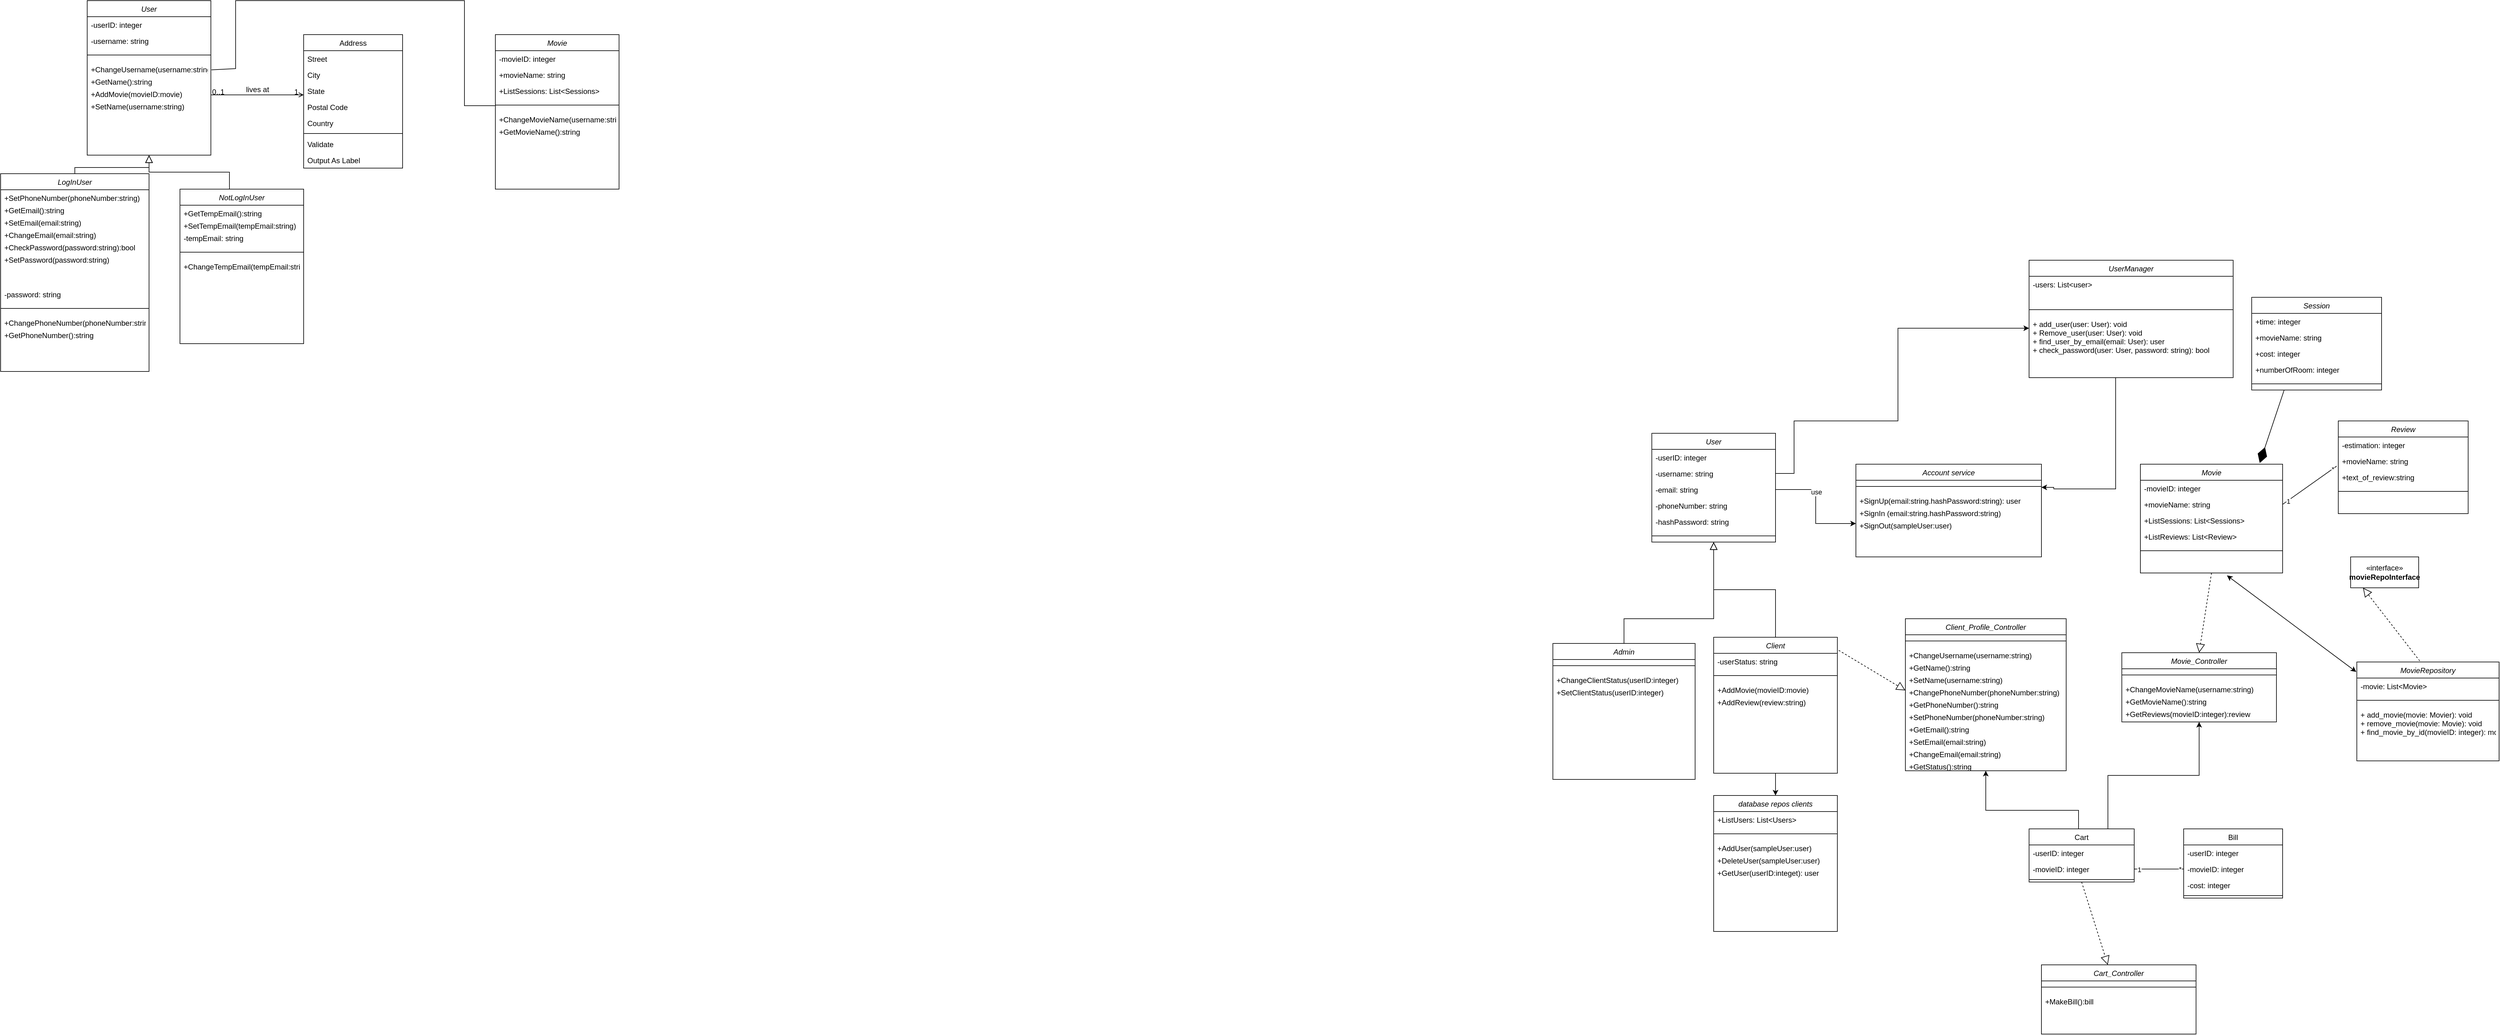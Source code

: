 <mxfile version="23.1.7" type="github" pages="2">
  <diagram id="C5RBs43oDa-KdzZeNtuy" name="Page-1">
    <mxGraphModel dx="4742" dy="722" grid="1" gridSize="10" guides="1" tooltips="1" connect="1" arrows="1" fold="1" page="1" pageScale="1" pageWidth="827" pageHeight="1169" math="0" shadow="0">
      <root>
        <mxCell id="WIyWlLk6GJQsqaUBKTNV-0" />
        <mxCell id="WIyWlLk6GJQsqaUBKTNV-1" parent="WIyWlLk6GJQsqaUBKTNV-0" />
        <mxCell id="zkfFHV4jXpPFQw0GAbJ--0" value="User" style="swimlane;fontStyle=2;align=center;verticalAlign=top;childLayout=stackLayout;horizontal=1;startSize=26;horizontalStack=0;resizeParent=1;resizeLast=0;collapsible=1;marginBottom=0;rounded=0;shadow=0;strokeWidth=1;" parent="WIyWlLk6GJQsqaUBKTNV-1" vertex="1">
          <mxGeometry x="-2410" y="30" width="200" height="250" as="geometry">
            <mxRectangle x="200" y="60" width="160" height="26" as="alternateBounds" />
          </mxGeometry>
        </mxCell>
        <mxCell id="Kl_dRkSv7i4Bv8vPfmTF-0" value="-userID: integer" style="text;align=left;verticalAlign=top;spacingLeft=4;spacingRight=4;overflow=hidden;rotatable=0;points=[[0,0.5],[1,0.5]];portConstraint=eastwest;rounded=0;shadow=0;html=0;" parent="zkfFHV4jXpPFQw0GAbJ--0" vertex="1">
          <mxGeometry y="26" width="200" height="26" as="geometry" />
        </mxCell>
        <mxCell id="zkfFHV4jXpPFQw0GAbJ--1" value="-username: string" style="text;align=left;verticalAlign=top;spacingLeft=4;spacingRight=4;overflow=hidden;rotatable=0;points=[[0,0.5],[1,0.5]];portConstraint=eastwest;" parent="zkfFHV4jXpPFQw0GAbJ--0" vertex="1">
          <mxGeometry y="52" width="200" height="26" as="geometry" />
        </mxCell>
        <mxCell id="zkfFHV4jXpPFQw0GAbJ--4" value="" style="line;html=1;strokeWidth=1;align=left;verticalAlign=middle;spacingTop=-1;spacingLeft=3;spacingRight=3;rotatable=0;labelPosition=right;points=[];portConstraint=eastwest;" parent="zkfFHV4jXpPFQw0GAbJ--0" vertex="1">
          <mxGeometry y="78" width="200" height="20" as="geometry" />
        </mxCell>
        <mxCell id="Kl_dRkSv7i4Bv8vPfmTF-1" value="+ChangeUsername(username:string)" style="text;align=left;verticalAlign=top;spacingLeft=4;spacingRight=4;overflow=hidden;rotatable=0;points=[[0,0.5],[1,0.5]];portConstraint=eastwest;" parent="zkfFHV4jXpPFQw0GAbJ--0" vertex="1">
          <mxGeometry y="98" width="200" height="20" as="geometry" />
        </mxCell>
        <mxCell id="Kl_dRkSv7i4Bv8vPfmTF-3" value="+GetName():string" style="text;align=left;verticalAlign=top;spacingLeft=4;spacingRight=4;overflow=hidden;rotatable=0;points=[[0,0.5],[1,0.5]];portConstraint=eastwest;" parent="zkfFHV4jXpPFQw0GAbJ--0" vertex="1">
          <mxGeometry y="118" width="200" height="20" as="geometry" />
        </mxCell>
        <mxCell id="Kl_dRkSv7i4Bv8vPfmTF-28" value="+AddMovie(movieID:movie)" style="text;align=left;verticalAlign=top;spacingLeft=4;spacingRight=4;overflow=hidden;rotatable=0;points=[[0,0.5],[1,0.5]];portConstraint=eastwest;" parent="zkfFHV4jXpPFQw0GAbJ--0" vertex="1">
          <mxGeometry y="138" width="200" height="20" as="geometry" />
        </mxCell>
        <mxCell id="Kl_dRkSv7i4Bv8vPfmTF-43" value="+SetName(username:string)" style="text;align=left;verticalAlign=top;spacingLeft=4;spacingRight=4;overflow=hidden;rotatable=0;points=[[0,0.5],[1,0.5]];portConstraint=eastwest;" parent="zkfFHV4jXpPFQw0GAbJ--0" vertex="1">
          <mxGeometry y="158" width="200" height="20" as="geometry" />
        </mxCell>
        <mxCell id="zkfFHV4jXpPFQw0GAbJ--12" value="" style="endArrow=block;endSize=10;endFill=0;shadow=0;strokeWidth=1;rounded=0;edgeStyle=elbowEdgeStyle;elbow=vertical;exitX=0.5;exitY=0;exitDx=0;exitDy=0;" parent="WIyWlLk6GJQsqaUBKTNV-1" target="zkfFHV4jXpPFQw0GAbJ--0" edge="1">
          <mxGeometry width="160" relative="1" as="geometry">
            <mxPoint x="-2430" y="320" as="sourcePoint" />
            <mxPoint x="-2410" y="173" as="targetPoint" />
          </mxGeometry>
        </mxCell>
        <mxCell id="zkfFHV4jXpPFQw0GAbJ--16" value="" style="endArrow=block;endSize=10;endFill=0;shadow=0;strokeWidth=1;rounded=0;edgeStyle=elbowEdgeStyle;elbow=vertical;exitX=0.5;exitY=0;exitDx=0;exitDy=0;" parent="WIyWlLk6GJQsqaUBKTNV-1" target="zkfFHV4jXpPFQw0GAbJ--0" edge="1">
          <mxGeometry width="160" relative="1" as="geometry">
            <mxPoint x="-2180" y="335" as="sourcePoint" />
            <mxPoint x="-2300" y="241" as="targetPoint" />
          </mxGeometry>
        </mxCell>
        <mxCell id="zkfFHV4jXpPFQw0GAbJ--17" value="Address" style="swimlane;fontStyle=0;align=center;verticalAlign=top;childLayout=stackLayout;horizontal=1;startSize=26;horizontalStack=0;resizeParent=1;resizeLast=0;collapsible=1;marginBottom=0;rounded=0;shadow=0;strokeWidth=1;" parent="WIyWlLk6GJQsqaUBKTNV-1" vertex="1">
          <mxGeometry x="-2060" y="85" width="160" height="216" as="geometry">
            <mxRectangle x="550" y="140" width="160" height="26" as="alternateBounds" />
          </mxGeometry>
        </mxCell>
        <mxCell id="zkfFHV4jXpPFQw0GAbJ--18" value="Street" style="text;align=left;verticalAlign=top;spacingLeft=4;spacingRight=4;overflow=hidden;rotatable=0;points=[[0,0.5],[1,0.5]];portConstraint=eastwest;" parent="zkfFHV4jXpPFQw0GAbJ--17" vertex="1">
          <mxGeometry y="26" width="160" height="26" as="geometry" />
        </mxCell>
        <mxCell id="zkfFHV4jXpPFQw0GAbJ--19" value="City" style="text;align=left;verticalAlign=top;spacingLeft=4;spacingRight=4;overflow=hidden;rotatable=0;points=[[0,0.5],[1,0.5]];portConstraint=eastwest;rounded=0;shadow=0;html=0;" parent="zkfFHV4jXpPFQw0GAbJ--17" vertex="1">
          <mxGeometry y="52" width="160" height="26" as="geometry" />
        </mxCell>
        <mxCell id="zkfFHV4jXpPFQw0GAbJ--20" value="State" style="text;align=left;verticalAlign=top;spacingLeft=4;spacingRight=4;overflow=hidden;rotatable=0;points=[[0,0.5],[1,0.5]];portConstraint=eastwest;rounded=0;shadow=0;html=0;" parent="zkfFHV4jXpPFQw0GAbJ--17" vertex="1">
          <mxGeometry y="78" width="160" height="26" as="geometry" />
        </mxCell>
        <mxCell id="zkfFHV4jXpPFQw0GAbJ--21" value="Postal Code" style="text;align=left;verticalAlign=top;spacingLeft=4;spacingRight=4;overflow=hidden;rotatable=0;points=[[0,0.5],[1,0.5]];portConstraint=eastwest;rounded=0;shadow=0;html=0;" parent="zkfFHV4jXpPFQw0GAbJ--17" vertex="1">
          <mxGeometry y="104" width="160" height="26" as="geometry" />
        </mxCell>
        <mxCell id="zkfFHV4jXpPFQw0GAbJ--22" value="Country" style="text;align=left;verticalAlign=top;spacingLeft=4;spacingRight=4;overflow=hidden;rotatable=0;points=[[0,0.5],[1,0.5]];portConstraint=eastwest;rounded=0;shadow=0;html=0;" parent="zkfFHV4jXpPFQw0GAbJ--17" vertex="1">
          <mxGeometry y="130" width="160" height="26" as="geometry" />
        </mxCell>
        <mxCell id="zkfFHV4jXpPFQw0GAbJ--23" value="" style="line;html=1;strokeWidth=1;align=left;verticalAlign=middle;spacingTop=-1;spacingLeft=3;spacingRight=3;rotatable=0;labelPosition=right;points=[];portConstraint=eastwest;" parent="zkfFHV4jXpPFQw0GAbJ--17" vertex="1">
          <mxGeometry y="156" width="160" height="8" as="geometry" />
        </mxCell>
        <mxCell id="zkfFHV4jXpPFQw0GAbJ--24" value="Validate" style="text;align=left;verticalAlign=top;spacingLeft=4;spacingRight=4;overflow=hidden;rotatable=0;points=[[0,0.5],[1,0.5]];portConstraint=eastwest;" parent="zkfFHV4jXpPFQw0GAbJ--17" vertex="1">
          <mxGeometry y="164" width="160" height="26" as="geometry" />
        </mxCell>
        <mxCell id="zkfFHV4jXpPFQw0GAbJ--25" value="Output As Label" style="text;align=left;verticalAlign=top;spacingLeft=4;spacingRight=4;overflow=hidden;rotatable=0;points=[[0,0.5],[1,0.5]];portConstraint=eastwest;" parent="zkfFHV4jXpPFQw0GAbJ--17" vertex="1">
          <mxGeometry y="190" width="160" height="26" as="geometry" />
        </mxCell>
        <mxCell id="zkfFHV4jXpPFQw0GAbJ--26" value="" style="endArrow=open;shadow=0;strokeWidth=1;rounded=0;endFill=1;edgeStyle=elbowEdgeStyle;elbow=vertical;" parent="WIyWlLk6GJQsqaUBKTNV-1" source="zkfFHV4jXpPFQw0GAbJ--0" target="zkfFHV4jXpPFQw0GAbJ--17" edge="1">
          <mxGeometry x="0.5" y="41" relative="1" as="geometry">
            <mxPoint x="-2230" y="162" as="sourcePoint" />
            <mxPoint x="-2070" y="162" as="targetPoint" />
            <mxPoint x="-40" y="32" as="offset" />
          </mxGeometry>
        </mxCell>
        <mxCell id="zkfFHV4jXpPFQw0GAbJ--27" value="0..1" style="resizable=0;align=left;verticalAlign=bottom;labelBackgroundColor=none;fontSize=12;" parent="zkfFHV4jXpPFQw0GAbJ--26" connectable="0" vertex="1">
          <mxGeometry x="-1" relative="1" as="geometry">
            <mxPoint y="4" as="offset" />
          </mxGeometry>
        </mxCell>
        <mxCell id="zkfFHV4jXpPFQw0GAbJ--28" value="1" style="resizable=0;align=right;verticalAlign=bottom;labelBackgroundColor=none;fontSize=12;" parent="zkfFHV4jXpPFQw0GAbJ--26" connectable="0" vertex="1">
          <mxGeometry x="1" relative="1" as="geometry">
            <mxPoint x="-7" y="4" as="offset" />
          </mxGeometry>
        </mxCell>
        <mxCell id="zkfFHV4jXpPFQw0GAbJ--29" value="lives at" style="text;html=1;resizable=0;points=[];;align=center;verticalAlign=middle;labelBackgroundColor=none;rounded=0;shadow=0;strokeWidth=1;fontSize=12;" parent="zkfFHV4jXpPFQw0GAbJ--26" vertex="1" connectable="0">
          <mxGeometry x="0.5" y="49" relative="1" as="geometry">
            <mxPoint x="-38" y="40" as="offset" />
          </mxGeometry>
        </mxCell>
        <mxCell id="Kl_dRkSv7i4Bv8vPfmTF-5" value="LogInUser" style="swimlane;fontStyle=2;align=center;verticalAlign=top;childLayout=stackLayout;horizontal=1;startSize=26;horizontalStack=0;resizeParent=1;resizeLast=0;collapsible=1;marginBottom=0;rounded=0;shadow=0;strokeWidth=1;" parent="WIyWlLk6GJQsqaUBKTNV-1" vertex="1">
          <mxGeometry x="-2550" y="310" width="240" height="320" as="geometry">
            <mxRectangle x="200" y="60" width="160" height="26" as="alternateBounds" />
          </mxGeometry>
        </mxCell>
        <mxCell id="Kl_dRkSv7i4Bv8vPfmTF-13" value="+SetPhoneNumber(phoneNumber:string)" style="text;align=left;verticalAlign=top;spacingLeft=4;spacingRight=4;overflow=hidden;rotatable=0;points=[[0,0.5],[1,0.5]];portConstraint=eastwest;" parent="Kl_dRkSv7i4Bv8vPfmTF-5" vertex="1">
          <mxGeometry y="26" width="240" height="20" as="geometry" />
        </mxCell>
        <mxCell id="Kl_dRkSv7i4Bv8vPfmTF-41" value="+GetEmail():string" style="text;align=left;verticalAlign=top;spacingLeft=4;spacingRight=4;overflow=hidden;rotatable=0;points=[[0,0.5],[1,0.5]];portConstraint=eastwest;" parent="Kl_dRkSv7i4Bv8vPfmTF-5" vertex="1">
          <mxGeometry y="46" width="240" height="20" as="geometry" />
        </mxCell>
        <mxCell id="Kl_dRkSv7i4Bv8vPfmTF-40" value="+SetEmail(email:string)" style="text;align=left;verticalAlign=top;spacingLeft=4;spacingRight=4;overflow=hidden;rotatable=0;points=[[0,0.5],[1,0.5]];portConstraint=eastwest;" parent="Kl_dRkSv7i4Bv8vPfmTF-5" vertex="1">
          <mxGeometry y="66" width="240" height="20" as="geometry" />
        </mxCell>
        <mxCell id="Kl_dRkSv7i4Bv8vPfmTF-11" value="+ChangeEmail(email:string)" style="text;align=left;verticalAlign=top;spacingLeft=4;spacingRight=4;overflow=hidden;rotatable=0;points=[[0,0.5],[1,0.5]];portConstraint=eastwest;" parent="Kl_dRkSv7i4Bv8vPfmTF-5" vertex="1">
          <mxGeometry y="86" width="240" height="20" as="geometry" />
        </mxCell>
        <mxCell id="Kl_dRkSv7i4Bv8vPfmTF-27" value="+CheckPassword(password:string):bool" style="text;align=left;verticalAlign=top;spacingLeft=4;spacingRight=4;overflow=hidden;rotatable=0;points=[[0,0.5],[1,0.5]];portConstraint=eastwest;" parent="Kl_dRkSv7i4Bv8vPfmTF-5" vertex="1">
          <mxGeometry y="106" width="240" height="20" as="geometry" />
        </mxCell>
        <mxCell id="Kl_dRkSv7i4Bv8vPfmTF-42" value="+SetPassword(password:string)" style="text;align=left;verticalAlign=top;spacingLeft=4;spacingRight=4;overflow=hidden;rotatable=0;points=[[0,0.5],[1,0.5]];portConstraint=eastwest;" parent="Kl_dRkSv7i4Bv8vPfmTF-5" vertex="1">
          <mxGeometry y="126" width="240" height="56" as="geometry" />
        </mxCell>
        <mxCell id="Kl_dRkSv7i4Bv8vPfmTF-26" value="-password: string" style="text;align=left;verticalAlign=top;spacingLeft=4;spacingRight=4;overflow=hidden;rotatable=0;points=[[0,0.5],[1,0.5]];portConstraint=eastwest;rounded=0;shadow=0;html=0;" parent="Kl_dRkSv7i4Bv8vPfmTF-5" vertex="1">
          <mxGeometry y="182" width="240" height="26" as="geometry" />
        </mxCell>
        <mxCell id="Kl_dRkSv7i4Bv8vPfmTF-10" value="" style="line;html=1;strokeWidth=1;align=left;verticalAlign=middle;spacingTop=-1;spacingLeft=3;spacingRight=3;rotatable=0;labelPosition=right;points=[];portConstraint=eastwest;" parent="Kl_dRkSv7i4Bv8vPfmTF-5" vertex="1">
          <mxGeometry y="208" width="240" height="20" as="geometry" />
        </mxCell>
        <mxCell id="Kl_dRkSv7i4Bv8vPfmTF-25" value="+ChangePhoneNumber(phoneNumber:string)" style="text;align=left;verticalAlign=top;spacingLeft=4;spacingRight=4;overflow=hidden;rotatable=0;points=[[0,0.5],[1,0.5]];portConstraint=eastwest;" parent="Kl_dRkSv7i4Bv8vPfmTF-5" vertex="1">
          <mxGeometry y="228" width="240" height="20" as="geometry" />
        </mxCell>
        <mxCell id="Kl_dRkSv7i4Bv8vPfmTF-12" value="+GetPhoneNumber():string" style="text;align=left;verticalAlign=top;spacingLeft=4;spacingRight=4;overflow=hidden;rotatable=0;points=[[0,0.5],[1,0.5]];portConstraint=eastwest;" parent="Kl_dRkSv7i4Bv8vPfmTF-5" vertex="1">
          <mxGeometry y="248" width="240" height="20" as="geometry" />
        </mxCell>
        <mxCell id="Kl_dRkSv7i4Bv8vPfmTF-14" value="NotLogInUser" style="swimlane;fontStyle=2;align=center;verticalAlign=top;childLayout=stackLayout;horizontal=1;startSize=26;horizontalStack=0;resizeParent=1;resizeLast=0;collapsible=1;marginBottom=0;rounded=0;shadow=0;strokeWidth=1;" parent="WIyWlLk6GJQsqaUBKTNV-1" vertex="1">
          <mxGeometry x="-2260" y="335" width="200" height="250" as="geometry">
            <mxRectangle x="200" y="60" width="160" height="26" as="alternateBounds" />
          </mxGeometry>
        </mxCell>
        <mxCell id="Kl_dRkSv7i4Bv8vPfmTF-21" value="+GetTempEmail():string" style="text;align=left;verticalAlign=top;spacingLeft=4;spacingRight=4;overflow=hidden;rotatable=0;points=[[0,0.5],[1,0.5]];portConstraint=eastwest;" parent="Kl_dRkSv7i4Bv8vPfmTF-14" vertex="1">
          <mxGeometry y="26" width="200" height="20" as="geometry" />
        </mxCell>
        <mxCell id="Kl_dRkSv7i4Bv8vPfmTF-37" value="+SetTempEmail(tempEmail:string)" style="text;align=left;verticalAlign=top;spacingLeft=4;spacingRight=4;overflow=hidden;rotatable=0;points=[[0,0.5],[1,0.5]];portConstraint=eastwest;" parent="Kl_dRkSv7i4Bv8vPfmTF-14" vertex="1">
          <mxGeometry y="46" width="200" height="20" as="geometry" />
        </mxCell>
        <mxCell id="Kl_dRkSv7i4Bv8vPfmTF-17" value="-tempEmail: string" style="text;align=left;verticalAlign=top;spacingLeft=4;spacingRight=4;overflow=hidden;rotatable=0;points=[[0,0.5],[1,0.5]];portConstraint=eastwest;rounded=0;shadow=0;html=0;" parent="Kl_dRkSv7i4Bv8vPfmTF-14" vertex="1">
          <mxGeometry y="66" width="200" height="26" as="geometry" />
        </mxCell>
        <mxCell id="Kl_dRkSv7i4Bv8vPfmTF-19" value="" style="line;html=1;strokeWidth=1;align=left;verticalAlign=middle;spacingTop=-1;spacingLeft=3;spacingRight=3;rotatable=0;labelPosition=right;points=[];portConstraint=eastwest;" parent="Kl_dRkSv7i4Bv8vPfmTF-14" vertex="1">
          <mxGeometry y="92" width="200" height="20" as="geometry" />
        </mxCell>
        <mxCell id="Kl_dRkSv7i4Bv8vPfmTF-20" value="+ChangeTempEmail(tempEmail:string)" style="text;align=left;verticalAlign=top;spacingLeft=4;spacingRight=4;overflow=hidden;rotatable=0;points=[[0,0.5],[1,0.5]];portConstraint=eastwest;" parent="Kl_dRkSv7i4Bv8vPfmTF-14" vertex="1">
          <mxGeometry y="112" width="200" height="20" as="geometry" />
        </mxCell>
        <mxCell id="Kl_dRkSv7i4Bv8vPfmTF-29" value="Movie" style="swimlane;fontStyle=2;align=center;verticalAlign=top;childLayout=stackLayout;horizontal=1;startSize=26;horizontalStack=0;resizeParent=1;resizeLast=0;collapsible=1;marginBottom=0;rounded=0;shadow=0;strokeWidth=1;" parent="WIyWlLk6GJQsqaUBKTNV-1" vertex="1">
          <mxGeometry x="-1750" y="85" width="200" height="250" as="geometry">
            <mxRectangle x="200" y="60" width="160" height="26" as="alternateBounds" />
          </mxGeometry>
        </mxCell>
        <mxCell id="Kl_dRkSv7i4Bv8vPfmTF-30" value="-movieID: integer" style="text;align=left;verticalAlign=top;spacingLeft=4;spacingRight=4;overflow=hidden;rotatable=0;points=[[0,0.5],[1,0.5]];portConstraint=eastwest;rounded=0;shadow=0;html=0;" parent="Kl_dRkSv7i4Bv8vPfmTF-29" vertex="1">
          <mxGeometry y="26" width="200" height="26" as="geometry" />
        </mxCell>
        <mxCell id="Kl_dRkSv7i4Bv8vPfmTF-31" value="+movieName: string" style="text;align=left;verticalAlign=top;spacingLeft=4;spacingRight=4;overflow=hidden;rotatable=0;points=[[0,0.5],[1,0.5]];portConstraint=eastwest;" parent="Kl_dRkSv7i4Bv8vPfmTF-29" vertex="1">
          <mxGeometry y="52" width="200" height="26" as="geometry" />
        </mxCell>
        <mxCell id="Kl_dRkSv7i4Bv8vPfmTF-44" value="+ListSessions: List&lt;Sessions&gt;" style="text;align=left;verticalAlign=top;spacingLeft=4;spacingRight=4;overflow=hidden;rotatable=0;points=[[0,0.5],[1,0.5]];portConstraint=eastwest;" parent="Kl_dRkSv7i4Bv8vPfmTF-29" vertex="1">
          <mxGeometry y="78" width="200" height="26" as="geometry" />
        </mxCell>
        <mxCell id="Kl_dRkSv7i4Bv8vPfmTF-32" value="" style="line;html=1;strokeWidth=1;align=left;verticalAlign=middle;spacingTop=-1;spacingLeft=3;spacingRight=3;rotatable=0;labelPosition=right;points=[];portConstraint=eastwest;" parent="Kl_dRkSv7i4Bv8vPfmTF-29" vertex="1">
          <mxGeometry y="104" width="200" height="20" as="geometry" />
        </mxCell>
        <mxCell id="Kl_dRkSv7i4Bv8vPfmTF-33" value="+ChangeMovieName(username:string)" style="text;align=left;verticalAlign=top;spacingLeft=4;spacingRight=4;overflow=hidden;rotatable=0;points=[[0,0.5],[1,0.5]];portConstraint=eastwest;" parent="Kl_dRkSv7i4Bv8vPfmTF-29" vertex="1">
          <mxGeometry y="124" width="200" height="20" as="geometry" />
        </mxCell>
        <mxCell id="Kl_dRkSv7i4Bv8vPfmTF-34" value="+GetMovieName():string" style="text;align=left;verticalAlign=top;spacingLeft=4;spacingRight=4;overflow=hidden;rotatable=0;points=[[0,0.5],[1,0.5]];portConstraint=eastwest;" parent="Kl_dRkSv7i4Bv8vPfmTF-29" vertex="1">
          <mxGeometry y="144" width="200" height="20" as="geometry" />
        </mxCell>
        <mxCell id="Kl_dRkSv7i4Bv8vPfmTF-48" value="" style="endArrow=none;html=1;rounded=0;exitX=1.005;exitY=-0.3;exitDx=0;exitDy=0;exitPerimeter=0;" parent="WIyWlLk6GJQsqaUBKTNV-1" source="Kl_dRkSv7i4Bv8vPfmTF-3" edge="1">
          <mxGeometry width="50" height="50" relative="1" as="geometry">
            <mxPoint x="-1980" y="370" as="sourcePoint" />
            <mxPoint x="-1750" y="200" as="targetPoint" />
            <Array as="points">
              <mxPoint x="-2170" y="140" />
              <mxPoint x="-2170" y="30" />
              <mxPoint x="-1960" y="30" />
              <mxPoint x="-1800" y="30" />
              <mxPoint x="-1800" y="200" />
            </Array>
          </mxGeometry>
        </mxCell>
        <mxCell id="soWW_ZqdvupLJVpwj8kI-0" value="User" style="swimlane;fontStyle=2;align=center;verticalAlign=top;childLayout=stackLayout;horizontal=1;startSize=26;horizontalStack=0;resizeParent=1;resizeLast=0;collapsible=1;marginBottom=0;rounded=0;shadow=0;strokeWidth=1;" parent="WIyWlLk6GJQsqaUBKTNV-1" vertex="1">
          <mxGeometry x="120" y="730" width="200" height="176" as="geometry">
            <mxRectangle x="200" y="60" width="160" height="26" as="alternateBounds" />
          </mxGeometry>
        </mxCell>
        <mxCell id="soWW_ZqdvupLJVpwj8kI-93" value="-userID: integer" style="text;align=left;verticalAlign=top;spacingLeft=4;spacingRight=4;overflow=hidden;rotatable=0;points=[[0,0.5],[1,0.5]];portConstraint=eastwest;rounded=0;shadow=0;html=0;" parent="soWW_ZqdvupLJVpwj8kI-0" vertex="1">
          <mxGeometry y="26" width="200" height="26" as="geometry" />
        </mxCell>
        <mxCell id="soWW_ZqdvupLJVpwj8kI-2" value="-username: string" style="text;align=left;verticalAlign=top;spacingLeft=4;spacingRight=4;overflow=hidden;rotatable=0;points=[[0,0.5],[1,0.5]];portConstraint=eastwest;" parent="soWW_ZqdvupLJVpwj8kI-0" vertex="1">
          <mxGeometry y="52" width="200" height="26" as="geometry" />
        </mxCell>
        <mxCell id="Kl_dRkSv7i4Bv8vPfmTF-9" value="-email: string" style="text;align=left;verticalAlign=top;spacingLeft=4;spacingRight=4;overflow=hidden;rotatable=0;points=[[0,0.5],[1,0.5]];portConstraint=eastwest;rounded=0;shadow=0;html=0;" parent="soWW_ZqdvupLJVpwj8kI-0" vertex="1">
          <mxGeometry y="78" width="200" height="26" as="geometry" />
        </mxCell>
        <mxCell id="Kl_dRkSv7i4Bv8vPfmTF-8" value="-phoneNumber: string" style="text;align=left;verticalAlign=top;spacingLeft=4;spacingRight=4;overflow=hidden;rotatable=0;points=[[0,0.5],[1,0.5]];portConstraint=eastwest;rounded=0;shadow=0;html=0;" parent="soWW_ZqdvupLJVpwj8kI-0" vertex="1">
          <mxGeometry y="104" width="200" height="26" as="geometry" />
        </mxCell>
        <mxCell id="soWW_ZqdvupLJVpwj8kI-47" value="-hashPassword: string" style="text;align=left;verticalAlign=top;spacingLeft=4;spacingRight=4;overflow=hidden;rotatable=0;points=[[0,0.5],[1,0.5]];portConstraint=eastwest;rounded=0;shadow=0;html=0;" parent="soWW_ZqdvupLJVpwj8kI-0" vertex="1">
          <mxGeometry y="130" width="200" height="26" as="geometry" />
        </mxCell>
        <mxCell id="soWW_ZqdvupLJVpwj8kI-3" value="" style="line;html=1;strokeWidth=1;align=left;verticalAlign=middle;spacingTop=-1;spacingLeft=3;spacingRight=3;rotatable=0;labelPosition=right;points=[];portConstraint=eastwest;" parent="soWW_ZqdvupLJVpwj8kI-0" vertex="1">
          <mxGeometry y="156" width="200" height="20" as="geometry" />
        </mxCell>
        <mxCell id="soWW_ZqdvupLJVpwj8kI-9" value="" style="endArrow=block;endSize=10;endFill=0;shadow=0;strokeWidth=1;rounded=0;edgeStyle=elbowEdgeStyle;elbow=vertical;exitX=0.5;exitY=0;exitDx=0;exitDy=0;entryX=0.5;entryY=1;entryDx=0;entryDy=0;" parent="WIyWlLk6GJQsqaUBKTNV-1" source="soWW_ZqdvupLJVpwj8kI-10" target="soWW_ZqdvupLJVpwj8kI-0" edge="1">
          <mxGeometry width="160" relative="1" as="geometry">
            <mxPoint x="80" y="1020" as="sourcePoint" />
            <mxPoint x="200" y="1020" as="targetPoint" />
            <Array as="points">
              <mxPoint x="160" y="1030" />
            </Array>
          </mxGeometry>
        </mxCell>
        <mxCell id="soWW_ZqdvupLJVpwj8kI-10" value="Admin" style="swimlane;fontStyle=2;align=center;verticalAlign=top;childLayout=stackLayout;horizontal=1;startSize=26;horizontalStack=0;resizeParent=1;resizeLast=0;collapsible=1;marginBottom=0;rounded=0;shadow=0;strokeWidth=1;" parent="WIyWlLk6GJQsqaUBKTNV-1" vertex="1">
          <mxGeometry x="-40" y="1070" width="230" height="220" as="geometry">
            <mxRectangle x="200" y="60" width="160" height="26" as="alternateBounds" />
          </mxGeometry>
        </mxCell>
        <mxCell id="soWW_ZqdvupLJVpwj8kI-13" value="" style="line;html=1;strokeWidth=1;align=left;verticalAlign=middle;spacingTop=-1;spacingLeft=3;spacingRight=3;rotatable=0;labelPosition=right;points=[];portConstraint=eastwest;" parent="soWW_ZqdvupLJVpwj8kI-10" vertex="1">
          <mxGeometry y="26" width="230" height="20" as="geometry" />
        </mxCell>
        <mxCell id="soWW_ZqdvupLJVpwj8kI-92" value="+ChangeClientStatus(userID:integer)" style="text;align=left;verticalAlign=top;spacingLeft=4;spacingRight=4;overflow=hidden;rotatable=0;points=[[0,0.5],[1,0.5]];portConstraint=eastwest;" parent="soWW_ZqdvupLJVpwj8kI-10" vertex="1">
          <mxGeometry y="46" width="230" height="20" as="geometry" />
        </mxCell>
        <mxCell id="soWW_ZqdvupLJVpwj8kI-95" value="+SetClientStatus(userID:integer)" style="text;align=left;verticalAlign=top;spacingLeft=4;spacingRight=4;overflow=hidden;rotatable=0;points=[[0,0.5],[1,0.5]];portConstraint=eastwest;" parent="soWW_ZqdvupLJVpwj8kI-10" vertex="1">
          <mxGeometry y="66" width="230" height="20" as="geometry" />
        </mxCell>
        <mxCell id="soWW_ZqdvupLJVpwj8kI-132" style="edgeStyle=orthogonalEdgeStyle;rounded=0;orthogonalLoop=1;jettySize=auto;html=1;exitX=0.5;exitY=1;exitDx=0;exitDy=0;entryX=0.5;entryY=0;entryDx=0;entryDy=0;" parent="WIyWlLk6GJQsqaUBKTNV-1" source="soWW_ZqdvupLJVpwj8kI-19" target="soWW_ZqdvupLJVpwj8kI-125" edge="1">
          <mxGeometry relative="1" as="geometry" />
        </mxCell>
        <mxCell id="soWW_ZqdvupLJVpwj8kI-19" value="Client" style="swimlane;fontStyle=2;align=center;verticalAlign=top;childLayout=stackLayout;horizontal=1;startSize=26;horizontalStack=0;resizeParent=1;resizeLast=0;collapsible=1;marginBottom=0;rounded=0;shadow=0;strokeWidth=1;" parent="WIyWlLk6GJQsqaUBKTNV-1" vertex="1">
          <mxGeometry x="220" y="1060" width="200" height="220" as="geometry">
            <mxRectangle x="200" y="60" width="160" height="26" as="alternateBounds" />
          </mxGeometry>
        </mxCell>
        <mxCell id="soWW_ZqdvupLJVpwj8kI-96" value="-userStatus: string" style="text;align=left;verticalAlign=top;spacingLeft=4;spacingRight=4;overflow=hidden;rotatable=0;points=[[0,0.5],[1,0.5]];portConstraint=eastwest;rounded=0;shadow=0;html=0;" parent="soWW_ZqdvupLJVpwj8kI-19" vertex="1">
          <mxGeometry y="26" width="200" height="26" as="geometry" />
        </mxCell>
        <mxCell id="soWW_ZqdvupLJVpwj8kI-22" value="" style="line;html=1;strokeWidth=1;align=left;verticalAlign=middle;spacingTop=-1;spacingLeft=3;spacingRight=3;rotatable=0;labelPosition=right;points=[];portConstraint=eastwest;" parent="soWW_ZqdvupLJVpwj8kI-19" vertex="1">
          <mxGeometry y="52" width="200" height="20" as="geometry" />
        </mxCell>
        <mxCell id="soWW_ZqdvupLJVpwj8kI-25" value="+AddMovie(movieID:movie)" style="text;align=left;verticalAlign=top;spacingLeft=4;spacingRight=4;overflow=hidden;rotatable=0;points=[[0,0.5],[1,0.5]];portConstraint=eastwest;" parent="soWW_ZqdvupLJVpwj8kI-19" vertex="1">
          <mxGeometry y="72" width="200" height="20" as="geometry" />
        </mxCell>
        <mxCell id="soWW_ZqdvupLJVpwj8kI-97" value="+AddReview(review:string)" style="text;align=left;verticalAlign=top;spacingLeft=4;spacingRight=4;overflow=hidden;rotatable=0;points=[[0,0.5],[1,0.5]];portConstraint=eastwest;" parent="soWW_ZqdvupLJVpwj8kI-19" vertex="1">
          <mxGeometry y="92" width="200" height="20" as="geometry" />
        </mxCell>
        <mxCell id="soWW_ZqdvupLJVpwj8kI-28" value="Client_Profile_Controller" style="swimlane;fontStyle=2;align=center;verticalAlign=top;childLayout=stackLayout;horizontal=1;startSize=26;horizontalStack=0;resizeParent=1;resizeLast=0;collapsible=1;marginBottom=0;rounded=0;shadow=0;strokeWidth=1;" parent="WIyWlLk6GJQsqaUBKTNV-1" vertex="1">
          <mxGeometry x="530" y="1030" width="260" height="246" as="geometry">
            <mxRectangle x="200" y="60" width="160" height="26" as="alternateBounds" />
          </mxGeometry>
        </mxCell>
        <mxCell id="soWW_ZqdvupLJVpwj8kI-33" value="" style="line;html=1;strokeWidth=1;align=left;verticalAlign=middle;spacingTop=-1;spacingLeft=3;spacingRight=3;rotatable=0;labelPosition=right;points=[];portConstraint=eastwest;" parent="soWW_ZqdvupLJVpwj8kI-28" vertex="1">
          <mxGeometry y="26" width="260" height="20" as="geometry" />
        </mxCell>
        <mxCell id="soWW_ZqdvupLJVpwj8kI-34" value="+ChangeUsername(username:string)" style="text;align=left;verticalAlign=top;spacingLeft=4;spacingRight=4;overflow=hidden;rotatable=0;points=[[0,0.5],[1,0.5]];portConstraint=eastwest;" parent="soWW_ZqdvupLJVpwj8kI-28" vertex="1">
          <mxGeometry y="46" width="260" height="20" as="geometry" />
        </mxCell>
        <mxCell id="soWW_ZqdvupLJVpwj8kI-35" value="+GetName():string" style="text;align=left;verticalAlign=top;spacingLeft=4;spacingRight=4;overflow=hidden;rotatable=0;points=[[0,0.5],[1,0.5]];portConstraint=eastwest;" parent="soWW_ZqdvupLJVpwj8kI-28" vertex="1">
          <mxGeometry y="66" width="260" height="20" as="geometry" />
        </mxCell>
        <mxCell id="soWW_ZqdvupLJVpwj8kI-37" value="+SetName(username:string)" style="text;align=left;verticalAlign=top;spacingLeft=4;spacingRight=4;overflow=hidden;rotatable=0;points=[[0,0.5],[1,0.5]];portConstraint=eastwest;" parent="soWW_ZqdvupLJVpwj8kI-28" vertex="1">
          <mxGeometry y="86" width="260" height="20" as="geometry" />
        </mxCell>
        <mxCell id="soWW_ZqdvupLJVpwj8kI-39" value="+ChangePhoneNumber(phoneNumber:string)" style="text;align=left;verticalAlign=top;spacingLeft=4;spacingRight=4;overflow=hidden;rotatable=0;points=[[0,0.5],[1,0.5]];portConstraint=eastwest;" parent="soWW_ZqdvupLJVpwj8kI-28" vertex="1">
          <mxGeometry y="106" width="260" height="20" as="geometry" />
        </mxCell>
        <mxCell id="soWW_ZqdvupLJVpwj8kI-40" value="+GetPhoneNumber():string" style="text;align=left;verticalAlign=top;spacingLeft=4;spacingRight=4;overflow=hidden;rotatable=0;points=[[0,0.5],[1,0.5]];portConstraint=eastwest;" parent="soWW_ZqdvupLJVpwj8kI-28" vertex="1">
          <mxGeometry y="126" width="260" height="20" as="geometry" />
        </mxCell>
        <mxCell id="soWW_ZqdvupLJVpwj8kI-41" value="+SetPhoneNumber(phoneNumber:string)" style="text;align=left;verticalAlign=top;spacingLeft=4;spacingRight=4;overflow=hidden;rotatable=0;points=[[0,0.5],[1,0.5]];portConstraint=eastwest;" parent="soWW_ZqdvupLJVpwj8kI-28" vertex="1">
          <mxGeometry y="146" width="260" height="20" as="geometry" />
        </mxCell>
        <mxCell id="soWW_ZqdvupLJVpwj8kI-42" value="+GetEmail():string" style="text;align=left;verticalAlign=top;spacingLeft=4;spacingRight=4;overflow=hidden;rotatable=0;points=[[0,0.5],[1,0.5]];portConstraint=eastwest;" parent="soWW_ZqdvupLJVpwj8kI-28" vertex="1">
          <mxGeometry y="166" width="260" height="20" as="geometry" />
        </mxCell>
        <mxCell id="soWW_ZqdvupLJVpwj8kI-43" value="+SetEmail(email:string)" style="text;align=left;verticalAlign=top;spacingLeft=4;spacingRight=4;overflow=hidden;rotatable=0;points=[[0,0.5],[1,0.5]];portConstraint=eastwest;" parent="soWW_ZqdvupLJVpwj8kI-28" vertex="1">
          <mxGeometry y="186" width="260" height="20" as="geometry" />
        </mxCell>
        <mxCell id="soWW_ZqdvupLJVpwj8kI-44" value="+ChangeEmail(email:string)" style="text;align=left;verticalAlign=top;spacingLeft=4;spacingRight=4;overflow=hidden;rotatable=0;points=[[0,0.5],[1,0.5]];portConstraint=eastwest;" parent="soWW_ZqdvupLJVpwj8kI-28" vertex="1">
          <mxGeometry y="206" width="260" height="20" as="geometry" />
        </mxCell>
        <mxCell id="soWW_ZqdvupLJVpwj8kI-94" value="+GetStatus():string" style="text;align=left;verticalAlign=top;spacingLeft=4;spacingRight=4;overflow=hidden;rotatable=0;points=[[0,0.5],[1,0.5]];portConstraint=eastwest;" parent="soWW_ZqdvupLJVpwj8kI-28" vertex="1">
          <mxGeometry y="226" width="260" height="20" as="geometry" />
        </mxCell>
        <mxCell id="soWW_ZqdvupLJVpwj8kI-8" value="" style="endArrow=block;endSize=10;endFill=0;shadow=0;strokeWidth=1;rounded=0;edgeStyle=elbowEdgeStyle;elbow=vertical;exitX=0.5;exitY=0;exitDx=0;exitDy=0;entryX=0.5;entryY=1;entryDx=0;entryDy=0;" parent="WIyWlLk6GJQsqaUBKTNV-1" source="soWW_ZqdvupLJVpwj8kI-19" target="soWW_ZqdvupLJVpwj8kI-0" edge="1">
          <mxGeometry width="160" relative="1" as="geometry">
            <mxPoint x="340" y="1036.0" as="sourcePoint" />
            <mxPoint x="240" y="936" as="targetPoint" />
            <Array as="points" />
          </mxGeometry>
        </mxCell>
        <mxCell id="soWW_ZqdvupLJVpwj8kI-51" value="" style="endArrow=block;dashed=1;endFill=0;endSize=12;html=1;rounded=0;entryX=0;entryY=0.5;entryDx=0;entryDy=0;exitX=1.011;exitY=0.096;exitDx=0;exitDy=0;exitPerimeter=0;" parent="WIyWlLk6GJQsqaUBKTNV-1" source="soWW_ZqdvupLJVpwj8kI-19" target="soWW_ZqdvupLJVpwj8kI-39" edge="1">
          <mxGeometry width="160" relative="1" as="geometry">
            <mxPoint x="440" y="1140" as="sourcePoint" />
            <mxPoint x="530" y="1140" as="targetPoint" />
          </mxGeometry>
        </mxCell>
        <mxCell id="soWW_ZqdvupLJVpwj8kI-81" style="edgeStyle=orthogonalEdgeStyle;rounded=0;orthogonalLoop=1;jettySize=auto;html=1;exitX=0.75;exitY=0;exitDx=0;exitDy=0;entryX=0.5;entryY=1;entryDx=0;entryDy=0;" parent="WIyWlLk6GJQsqaUBKTNV-1" source="soWW_ZqdvupLJVpwj8kI-52" target="soWW_ZqdvupLJVpwj8kI-70" edge="1">
          <mxGeometry relative="1" as="geometry" />
        </mxCell>
        <mxCell id="soWW_ZqdvupLJVpwj8kI-52" value="Cart" style="swimlane;fontStyle=0;align=center;verticalAlign=top;childLayout=stackLayout;horizontal=1;startSize=26;horizontalStack=0;resizeParent=1;resizeLast=0;collapsible=1;marginBottom=0;rounded=0;shadow=0;strokeWidth=1;" parent="WIyWlLk6GJQsqaUBKTNV-1" vertex="1">
          <mxGeometry x="730" y="1370" width="170" height="86" as="geometry">
            <mxRectangle x="550" y="140" width="160" height="26" as="alternateBounds" />
          </mxGeometry>
        </mxCell>
        <mxCell id="soWW_ZqdvupLJVpwj8kI-1" value="-userID: integer" style="text;align=left;verticalAlign=top;spacingLeft=4;spacingRight=4;overflow=hidden;rotatable=0;points=[[0,0.5],[1,0.5]];portConstraint=eastwest;rounded=0;shadow=0;html=0;" parent="soWW_ZqdvupLJVpwj8kI-52" vertex="1">
          <mxGeometry y="26" width="170" height="26" as="geometry" />
        </mxCell>
        <mxCell id="soWW_ZqdvupLJVpwj8kI-61" value="-movieID: integer" style="text;align=left;verticalAlign=top;spacingLeft=4;spacingRight=4;overflow=hidden;rotatable=0;points=[[0,0.5],[1,0.5]];portConstraint=eastwest;rounded=0;shadow=0;html=0;" parent="soWW_ZqdvupLJVpwj8kI-52" vertex="1">
          <mxGeometry y="52" width="170" height="26" as="geometry" />
        </mxCell>
        <mxCell id="soWW_ZqdvupLJVpwj8kI-58" value="" style="line;html=1;strokeWidth=1;align=left;verticalAlign=middle;spacingTop=-1;spacingLeft=3;spacingRight=3;rotatable=0;labelPosition=right;points=[];portConstraint=eastwest;" parent="soWW_ZqdvupLJVpwj8kI-52" vertex="1">
          <mxGeometry y="78" width="170" height="8" as="geometry" />
        </mxCell>
        <mxCell id="soWW_ZqdvupLJVpwj8kI-62" value="Movie" style="swimlane;fontStyle=2;align=center;verticalAlign=top;childLayout=stackLayout;horizontal=1;startSize=26;horizontalStack=0;resizeParent=1;resizeLast=0;collapsible=1;marginBottom=0;rounded=0;shadow=0;strokeWidth=1;" parent="WIyWlLk6GJQsqaUBKTNV-1" vertex="1">
          <mxGeometry x="910" y="780" width="230" height="176" as="geometry">
            <mxRectangle x="200" y="60" width="160" height="26" as="alternateBounds" />
          </mxGeometry>
        </mxCell>
        <mxCell id="soWW_ZqdvupLJVpwj8kI-63" value="-movieID: integer" style="text;align=left;verticalAlign=top;spacingLeft=4;spacingRight=4;overflow=hidden;rotatable=0;points=[[0,0.5],[1,0.5]];portConstraint=eastwest;rounded=0;shadow=0;html=0;" parent="soWW_ZqdvupLJVpwj8kI-62" vertex="1">
          <mxGeometry y="26" width="230" height="26" as="geometry" />
        </mxCell>
        <mxCell id="soWW_ZqdvupLJVpwj8kI-64" value="+movieName: string" style="text;align=left;verticalAlign=top;spacingLeft=4;spacingRight=4;overflow=hidden;rotatable=0;points=[[0,0.5],[1,0.5]];portConstraint=eastwest;" parent="soWW_ZqdvupLJVpwj8kI-62" vertex="1">
          <mxGeometry y="52" width="230" height="26" as="geometry" />
        </mxCell>
        <mxCell id="soWW_ZqdvupLJVpwj8kI-65" value="+ListSessions: List&lt;Sessions&gt;" style="text;align=left;verticalAlign=top;spacingLeft=4;spacingRight=4;overflow=hidden;rotatable=0;points=[[0,0.5],[1,0.5]];portConstraint=eastwest;" parent="soWW_ZqdvupLJVpwj8kI-62" vertex="1">
          <mxGeometry y="78" width="230" height="26" as="geometry" />
        </mxCell>
        <mxCell id="soWW_ZqdvupLJVpwj8kI-98" value="+ListReviews: List&lt;Review&gt;" style="text;align=left;verticalAlign=top;spacingLeft=4;spacingRight=4;overflow=hidden;rotatable=0;points=[[0,0.5],[1,0.5]];portConstraint=eastwest;" parent="soWW_ZqdvupLJVpwj8kI-62" vertex="1">
          <mxGeometry y="104" width="230" height="26" as="geometry" />
        </mxCell>
        <mxCell id="soWW_ZqdvupLJVpwj8kI-66" value="" style="line;html=1;strokeWidth=1;align=left;verticalAlign=middle;spacingTop=-1;spacingLeft=3;spacingRight=3;rotatable=0;labelPosition=right;points=[];portConstraint=eastwest;" parent="soWW_ZqdvupLJVpwj8kI-62" vertex="1">
          <mxGeometry y="130" width="230" height="20" as="geometry" />
        </mxCell>
        <mxCell id="soWW_ZqdvupLJVpwj8kI-70" value="Movie_Controller" style="swimlane;fontStyle=2;align=center;verticalAlign=top;childLayout=stackLayout;horizontal=1;startSize=26;horizontalStack=0;resizeParent=1;resizeLast=0;collapsible=1;marginBottom=0;rounded=0;shadow=0;strokeWidth=1;" parent="WIyWlLk6GJQsqaUBKTNV-1" vertex="1">
          <mxGeometry x="880" y="1085" width="250" height="112" as="geometry">
            <mxRectangle x="200" y="60" width="160" height="26" as="alternateBounds" />
          </mxGeometry>
        </mxCell>
        <mxCell id="soWW_ZqdvupLJVpwj8kI-74" value="" style="line;html=1;strokeWidth=1;align=left;verticalAlign=middle;spacingTop=-1;spacingLeft=3;spacingRight=3;rotatable=0;labelPosition=right;points=[];portConstraint=eastwest;" parent="soWW_ZqdvupLJVpwj8kI-70" vertex="1">
          <mxGeometry y="26" width="250" height="20" as="geometry" />
        </mxCell>
        <mxCell id="soWW_ZqdvupLJVpwj8kI-75" value="+ChangeMovieName(username:string)" style="text;align=left;verticalAlign=top;spacingLeft=4;spacingRight=4;overflow=hidden;rotatable=0;points=[[0,0.5],[1,0.5]];portConstraint=eastwest;" parent="soWW_ZqdvupLJVpwj8kI-70" vertex="1">
          <mxGeometry y="46" width="250" height="20" as="geometry" />
        </mxCell>
        <mxCell id="soWW_ZqdvupLJVpwj8kI-76" value="+GetMovieName():string" style="text;align=left;verticalAlign=top;spacingLeft=4;spacingRight=4;overflow=hidden;rotatable=0;points=[[0,0.5],[1,0.5]];portConstraint=eastwest;" parent="soWW_ZqdvupLJVpwj8kI-70" vertex="1">
          <mxGeometry y="66" width="250" height="20" as="geometry" />
        </mxCell>
        <mxCell id="GcpcCNUzEOuJ6NHcSgfP-0" value="+GetReviews(movieID:integer):review" style="text;align=left;verticalAlign=top;spacingLeft=4;spacingRight=4;overflow=hidden;rotatable=0;points=[[0,0.5],[1,0.5]];portConstraint=eastwest;" parent="soWW_ZqdvupLJVpwj8kI-70" vertex="1">
          <mxGeometry y="86" width="250" height="26" as="geometry" />
        </mxCell>
        <mxCell id="soWW_ZqdvupLJVpwj8kI-80" style="edgeStyle=orthogonalEdgeStyle;rounded=0;orthogonalLoop=1;jettySize=auto;html=1;exitX=0.5;exitY=0;exitDx=0;exitDy=0;entryX=0.5;entryY=1;entryDx=0;entryDy=0;" parent="WIyWlLk6GJQsqaUBKTNV-1" source="soWW_ZqdvupLJVpwj8kI-52" target="soWW_ZqdvupLJVpwj8kI-28" edge="1">
          <mxGeometry relative="1" as="geometry">
            <mxPoint x="810" y="1380" as="sourcePoint" />
            <mxPoint x="660" y="1290" as="targetPoint" />
            <Array as="points">
              <mxPoint x="810" y="1370" />
              <mxPoint x="810" y="1340" />
              <mxPoint x="660" y="1340" />
            </Array>
          </mxGeometry>
        </mxCell>
        <mxCell id="soWW_ZqdvupLJVpwj8kI-82" value="Account service" style="swimlane;fontStyle=2;align=center;verticalAlign=top;childLayout=stackLayout;horizontal=1;startSize=26;horizontalStack=0;resizeParent=1;resizeLast=0;collapsible=1;marginBottom=0;rounded=0;shadow=0;strokeWidth=1;" parent="WIyWlLk6GJQsqaUBKTNV-1" vertex="1">
          <mxGeometry x="450" y="780" width="300" height="150" as="geometry">
            <mxRectangle x="200" y="60" width="160" height="26" as="alternateBounds" />
          </mxGeometry>
        </mxCell>
        <mxCell id="soWW_ZqdvupLJVpwj8kI-87" value="" style="line;html=1;strokeWidth=1;align=left;verticalAlign=middle;spacingTop=-1;spacingLeft=3;spacingRight=3;rotatable=0;labelPosition=right;points=[];portConstraint=eastwest;" parent="soWW_ZqdvupLJVpwj8kI-82" vertex="1">
          <mxGeometry y="26" width="300" height="20" as="geometry" />
        </mxCell>
        <mxCell id="soWW_ZqdvupLJVpwj8kI-88" value="+SignUp(email:string.hashPassword:string): user" style="text;align=left;verticalAlign=top;spacingLeft=4;spacingRight=4;overflow=hidden;rotatable=0;points=[[0,0.5],[1,0.5]];portConstraint=eastwest;" parent="soWW_ZqdvupLJVpwj8kI-82" vertex="1">
          <mxGeometry y="46" width="300" height="20" as="geometry" />
        </mxCell>
        <mxCell id="soWW_ZqdvupLJVpwj8kI-103" value="+SignIn (email:string.hashPassword:string)&#xa;" style="text;align=left;verticalAlign=top;spacingLeft=4;spacingRight=4;overflow=hidden;rotatable=0;points=[[0,0.5],[1,0.5]];portConstraint=eastwest;" parent="soWW_ZqdvupLJVpwj8kI-82" vertex="1">
          <mxGeometry y="66" width="300" height="20" as="geometry" />
        </mxCell>
        <mxCell id="soWW_ZqdvupLJVpwj8kI-104" value="+SignOut(sampleUser:user)" style="text;align=left;verticalAlign=top;spacingLeft=4;spacingRight=4;overflow=hidden;rotatable=0;points=[[0,0.5],[1,0.5]];portConstraint=eastwest;" parent="soWW_ZqdvupLJVpwj8kI-82" vertex="1">
          <mxGeometry y="86" width="300" height="20" as="geometry" />
        </mxCell>
        <mxCell id="soWW_ZqdvupLJVpwj8kI-101" value="" style="endArrow=block;dashed=1;endFill=0;endSize=12;html=1;rounded=0;entryX=0.5;entryY=0;entryDx=0;entryDy=0;exitX=0.5;exitY=1;exitDx=0;exitDy=0;" parent="WIyWlLk6GJQsqaUBKTNV-1" source="soWW_ZqdvupLJVpwj8kI-62" target="soWW_ZqdvupLJVpwj8kI-70" edge="1">
          <mxGeometry width="160" relative="1" as="geometry">
            <mxPoint x="952" y="970" as="sourcePoint" />
            <mxPoint x="1060" y="1035" as="targetPoint" />
          </mxGeometry>
        </mxCell>
        <mxCell id="soWW_ZqdvupLJVpwj8kI-106" style="edgeStyle=orthogonalEdgeStyle;rounded=0;orthogonalLoop=1;jettySize=auto;html=1;exitX=1;exitY=0.5;exitDx=0;exitDy=0;entryX=0;entryY=0.5;entryDx=0;entryDy=0;" parent="WIyWlLk6GJQsqaUBKTNV-1" source="Kl_dRkSv7i4Bv8vPfmTF-9" target="soWW_ZqdvupLJVpwj8kI-104" edge="1">
          <mxGeometry relative="1" as="geometry" />
        </mxCell>
        <mxCell id="soWW_ZqdvupLJVpwj8kI-107" value="use" style="edgeLabel;html=1;align=center;verticalAlign=middle;resizable=0;points=[];" parent="soWW_ZqdvupLJVpwj8kI-106" vertex="1" connectable="0">
          <mxGeometry x="-0.262" y="1" relative="1" as="geometry">
            <mxPoint as="offset" />
          </mxGeometry>
        </mxCell>
        <mxCell id="soWW_ZqdvupLJVpwj8kI-108" value="Bill" style="swimlane;fontStyle=0;align=center;verticalAlign=top;childLayout=stackLayout;horizontal=1;startSize=26;horizontalStack=0;resizeParent=1;resizeLast=0;collapsible=1;marginBottom=0;rounded=0;shadow=0;strokeWidth=1;" parent="WIyWlLk6GJQsqaUBKTNV-1" vertex="1">
          <mxGeometry x="980" y="1370" width="160" height="112" as="geometry">
            <mxRectangle x="550" y="140" width="160" height="26" as="alternateBounds" />
          </mxGeometry>
        </mxCell>
        <mxCell id="soWW_ZqdvupLJVpwj8kI-109" value="-userID: integer" style="text;align=left;verticalAlign=top;spacingLeft=4;spacingRight=4;overflow=hidden;rotatable=0;points=[[0,0.5],[1,0.5]];portConstraint=eastwest;rounded=0;shadow=0;html=0;" parent="soWW_ZqdvupLJVpwj8kI-108" vertex="1">
          <mxGeometry y="26" width="160" height="26" as="geometry" />
        </mxCell>
        <mxCell id="soWW_ZqdvupLJVpwj8kI-113" value="-movieID: integer" style="text;align=left;verticalAlign=top;spacingLeft=4;spacingRight=4;overflow=hidden;rotatable=0;points=[[0,0.5],[1,0.5]];portConstraint=eastwest;rounded=0;shadow=0;html=0;" parent="soWW_ZqdvupLJVpwj8kI-108" vertex="1">
          <mxGeometry y="52" width="160" height="26" as="geometry" />
        </mxCell>
        <mxCell id="soWW_ZqdvupLJVpwj8kI-110" value="-cost: integer" style="text;align=left;verticalAlign=top;spacingLeft=4;spacingRight=4;overflow=hidden;rotatable=0;points=[[0,0.5],[1,0.5]];portConstraint=eastwest;rounded=0;shadow=0;html=0;" parent="soWW_ZqdvupLJVpwj8kI-108" vertex="1">
          <mxGeometry y="78" width="160" height="26" as="geometry" />
        </mxCell>
        <mxCell id="soWW_ZqdvupLJVpwj8kI-111" value="" style="line;html=1;strokeWidth=1;align=left;verticalAlign=middle;spacingTop=-1;spacingLeft=3;spacingRight=3;rotatable=0;labelPosition=right;points=[];portConstraint=eastwest;" parent="soWW_ZqdvupLJVpwj8kI-108" vertex="1">
          <mxGeometry y="104" width="160" height="8" as="geometry" />
        </mxCell>
        <mxCell id="soWW_ZqdvupLJVpwj8kI-115" value="" style="endArrow=none;html=1;rounded=0;entryX=0;entryY=0.5;entryDx=0;entryDy=0;exitX=1;exitY=0.5;exitDx=0;exitDy=0;" parent="WIyWlLk6GJQsqaUBKTNV-1" source="soWW_ZqdvupLJVpwj8kI-61" target="soWW_ZqdvupLJVpwj8kI-113" edge="1">
          <mxGeometry width="50" height="50" relative="1" as="geometry">
            <mxPoint x="930" y="1482" as="sourcePoint" />
            <mxPoint x="980" y="1432" as="targetPoint" />
          </mxGeometry>
        </mxCell>
        <mxCell id="soWW_ZqdvupLJVpwj8kI-116" value="1" style="edgeLabel;html=1;align=center;verticalAlign=middle;resizable=0;points=[];" parent="soWW_ZqdvupLJVpwj8kI-115" vertex="1" connectable="0">
          <mxGeometry x="-0.807" y="-1" relative="1" as="geometry">
            <mxPoint as="offset" />
          </mxGeometry>
        </mxCell>
        <mxCell id="soWW_ZqdvupLJVpwj8kI-117" value="*" style="edgeLabel;html=1;align=center;verticalAlign=middle;resizable=0;points=[];" parent="soWW_ZqdvupLJVpwj8kI-115" vertex="1" connectable="0">
          <mxGeometry x="0.839" relative="1" as="geometry">
            <mxPoint as="offset" />
          </mxGeometry>
        </mxCell>
        <mxCell id="soWW_ZqdvupLJVpwj8kI-134" style="edgeStyle=orthogonalEdgeStyle;rounded=0;orthogonalLoop=1;jettySize=auto;html=1;exitX=0.5;exitY=1;exitDx=0;exitDy=0;entryX=1;entryY=0.25;entryDx=0;entryDy=0;" parent="WIyWlLk6GJQsqaUBKTNV-1" source="soWW_ZqdvupLJVpwj8kI-118" target="soWW_ZqdvupLJVpwj8kI-82" edge="1">
          <mxGeometry relative="1" as="geometry">
            <Array as="points">
              <mxPoint x="870" y="640" />
              <mxPoint x="870" y="820" />
              <mxPoint x="770" y="820" />
              <mxPoint x="770" y="818" />
            </Array>
          </mxGeometry>
        </mxCell>
        <mxCell id="soWW_ZqdvupLJVpwj8kI-118" value="UserManager" style="swimlane;fontStyle=2;align=center;verticalAlign=top;childLayout=stackLayout;horizontal=1;startSize=26;horizontalStack=0;resizeParent=1;resizeLast=0;collapsible=1;marginBottom=0;rounded=0;shadow=0;strokeWidth=1;" parent="WIyWlLk6GJQsqaUBKTNV-1" vertex="1">
          <mxGeometry x="730" y="450" width="330" height="190" as="geometry">
            <mxRectangle x="200" y="60" width="160" height="26" as="alternateBounds" />
          </mxGeometry>
        </mxCell>
        <mxCell id="Q65ItB4DhM4sFBB4FkkV-2" value="-users: List&lt;user&gt;" style="text;align=left;verticalAlign=top;spacingLeft=4;spacingRight=4;overflow=hidden;rotatable=0;points=[[0,0.5],[1,0.5]];portConstraint=eastwest;" parent="soWW_ZqdvupLJVpwj8kI-118" vertex="1">
          <mxGeometry y="26" width="330" height="44" as="geometry" />
        </mxCell>
        <mxCell id="soWW_ZqdvupLJVpwj8kI-124" value="" style="line;html=1;strokeWidth=1;align=left;verticalAlign=middle;spacingTop=-1;spacingLeft=3;spacingRight=3;rotatable=0;labelPosition=right;points=[];portConstraint=eastwest;" parent="soWW_ZqdvupLJVpwj8kI-118" vertex="1">
          <mxGeometry y="70" width="330" height="20" as="geometry" />
        </mxCell>
        <mxCell id="OQkfyNVYAQuDEGS6hGE0-0" value="+ add_user(user: User): void &#xa;+ Remove_user(user: User): void &#xa;+ find_user_by_email(email: User): user&#xa;+ check_password(user: User, password: string): bool" style="text;align=left;verticalAlign=top;spacingLeft=4;spacingRight=4;overflow=hidden;rotatable=0;points=[[0,0.5],[1,0.5]];portConstraint=eastwest;" parent="soWW_ZqdvupLJVpwj8kI-118" vertex="1">
          <mxGeometry y="90" width="330" height="86" as="geometry" />
        </mxCell>
        <mxCell id="soWW_ZqdvupLJVpwj8kI-125" value="database repos clients" style="swimlane;fontStyle=2;align=center;verticalAlign=top;childLayout=stackLayout;horizontal=1;startSize=26;horizontalStack=0;resizeParent=1;resizeLast=0;collapsible=1;marginBottom=0;rounded=0;shadow=0;strokeWidth=1;" parent="WIyWlLk6GJQsqaUBKTNV-1" vertex="1">
          <mxGeometry x="220" y="1316" width="200" height="220" as="geometry">
            <mxRectangle x="200" y="60" width="160" height="26" as="alternateBounds" />
          </mxGeometry>
        </mxCell>
        <mxCell id="soWW_ZqdvupLJVpwj8kI-130" value="+ListUsers: List&lt;Users&gt;" style="text;align=left;verticalAlign=top;spacingLeft=4;spacingRight=4;overflow=hidden;rotatable=0;points=[[0,0.5],[1,0.5]];portConstraint=eastwest;" parent="soWW_ZqdvupLJVpwj8kI-125" vertex="1">
          <mxGeometry y="26" width="200" height="26" as="geometry" />
        </mxCell>
        <mxCell id="soWW_ZqdvupLJVpwj8kI-127" value="" style="line;html=1;strokeWidth=1;align=left;verticalAlign=middle;spacingTop=-1;spacingLeft=3;spacingRight=3;rotatable=0;labelPosition=right;points=[];portConstraint=eastwest;" parent="soWW_ZqdvupLJVpwj8kI-125" vertex="1">
          <mxGeometry y="52" width="200" height="20" as="geometry" />
        </mxCell>
        <mxCell id="soWW_ZqdvupLJVpwj8kI-128" value="+AddUser(sampleUser:user)" style="text;align=left;verticalAlign=top;spacingLeft=4;spacingRight=4;overflow=hidden;rotatable=0;points=[[0,0.5],[1,0.5]];portConstraint=eastwest;" parent="soWW_ZqdvupLJVpwj8kI-125" vertex="1">
          <mxGeometry y="72" width="200" height="20" as="geometry" />
        </mxCell>
        <mxCell id="soWW_ZqdvupLJVpwj8kI-129" value="+DeleteUser(sampleUser:user)" style="text;align=left;verticalAlign=top;spacingLeft=4;spacingRight=4;overflow=hidden;rotatable=0;points=[[0,0.5],[1,0.5]];portConstraint=eastwest;" parent="soWW_ZqdvupLJVpwj8kI-125" vertex="1">
          <mxGeometry y="92" width="200" height="20" as="geometry" />
        </mxCell>
        <mxCell id="soWW_ZqdvupLJVpwj8kI-131" value="+GetUser(userID:integet): user" style="text;align=left;verticalAlign=top;spacingLeft=4;spacingRight=4;overflow=hidden;rotatable=0;points=[[0,0.5],[1,0.5]];portConstraint=eastwest;" parent="soWW_ZqdvupLJVpwj8kI-125" vertex="1">
          <mxGeometry y="112" width="200" height="20" as="geometry" />
        </mxCell>
        <mxCell id="soWW_ZqdvupLJVpwj8kI-133" style="edgeStyle=orthogonalEdgeStyle;rounded=0;orthogonalLoop=1;jettySize=auto;html=1;exitX=1;exitY=0.5;exitDx=0;exitDy=0;" parent="WIyWlLk6GJQsqaUBKTNV-1" source="soWW_ZqdvupLJVpwj8kI-2" target="OQkfyNVYAQuDEGS6hGE0-0" edge="1">
          <mxGeometry relative="1" as="geometry">
            <Array as="points">
              <mxPoint x="350" y="795" />
              <mxPoint x="350" y="710" />
              <mxPoint x="518" y="710" />
              <mxPoint x="518" y="560" />
            </Array>
          </mxGeometry>
        </mxCell>
        <mxCell id="FJHWvXAE9Rc0Vym_E8ke-0" value="Review" style="swimlane;fontStyle=2;align=center;verticalAlign=top;childLayout=stackLayout;horizontal=1;startSize=26;horizontalStack=0;resizeParent=1;resizeLast=0;collapsible=1;marginBottom=0;rounded=0;shadow=0;strokeWidth=1;" parent="WIyWlLk6GJQsqaUBKTNV-1" vertex="1">
          <mxGeometry x="1230" y="710" width="210" height="150" as="geometry">
            <mxRectangle x="200" y="60" width="160" height="26" as="alternateBounds" />
          </mxGeometry>
        </mxCell>
        <mxCell id="FJHWvXAE9Rc0Vym_E8ke-1" value="-estimation: integer" style="text;align=left;verticalAlign=top;spacingLeft=4;spacingRight=4;overflow=hidden;rotatable=0;points=[[0,0.5],[1,0.5]];portConstraint=eastwest;rounded=0;shadow=0;html=0;" parent="FJHWvXAE9Rc0Vym_E8ke-0" vertex="1">
          <mxGeometry y="26" width="210" height="26" as="geometry" />
        </mxCell>
        <mxCell id="FJHWvXAE9Rc0Vym_E8ke-2" value="+movieName: string" style="text;align=left;verticalAlign=top;spacingLeft=4;spacingRight=4;overflow=hidden;rotatable=0;points=[[0,0.5],[1,0.5]];portConstraint=eastwest;" parent="FJHWvXAE9Rc0Vym_E8ke-0" vertex="1">
          <mxGeometry y="52" width="210" height="26" as="geometry" />
        </mxCell>
        <mxCell id="FJHWvXAE9Rc0Vym_E8ke-4" value="+text_of_review:string" style="text;align=left;verticalAlign=top;spacingLeft=4;spacingRight=4;overflow=hidden;rotatable=0;points=[[0,0.5],[1,0.5]];portConstraint=eastwest;" parent="FJHWvXAE9Rc0Vym_E8ke-0" vertex="1">
          <mxGeometry y="78" width="210" height="26" as="geometry" />
        </mxCell>
        <mxCell id="FJHWvXAE9Rc0Vym_E8ke-5" value="" style="line;html=1;strokeWidth=1;align=left;verticalAlign=middle;spacingTop=-1;spacingLeft=3;spacingRight=3;rotatable=0;labelPosition=right;points=[];portConstraint=eastwest;" parent="FJHWvXAE9Rc0Vym_E8ke-0" vertex="1">
          <mxGeometry y="104" width="210" height="20" as="geometry" />
        </mxCell>
        <mxCell id="FJHWvXAE9Rc0Vym_E8ke-6" value="" style="endArrow=none;html=1;rounded=0;entryX=-0.013;entryY=-0.185;entryDx=0;entryDy=0;exitX=1;exitY=0.5;exitDx=0;exitDy=0;entryPerimeter=0;" parent="WIyWlLk6GJQsqaUBKTNV-1" source="soWW_ZqdvupLJVpwj8kI-64" target="FJHWvXAE9Rc0Vym_E8ke-4" edge="1">
          <mxGeometry width="50" height="50" relative="1" as="geometry">
            <mxPoint x="1130" y="840" as="sourcePoint" />
            <mxPoint x="1210" y="840" as="targetPoint" />
            <Array as="points" />
          </mxGeometry>
        </mxCell>
        <mxCell id="FJHWvXAE9Rc0Vym_E8ke-7" value="1" style="edgeLabel;html=1;align=center;verticalAlign=middle;resizable=0;points=[];" parent="FJHWvXAE9Rc0Vym_E8ke-6" vertex="1" connectable="0">
          <mxGeometry x="-0.807" y="-1" relative="1" as="geometry">
            <mxPoint as="offset" />
          </mxGeometry>
        </mxCell>
        <mxCell id="FJHWvXAE9Rc0Vym_E8ke-8" value="*" style="edgeLabel;html=1;align=center;verticalAlign=middle;resizable=0;points=[];" parent="FJHWvXAE9Rc0Vym_E8ke-6" vertex="1" connectable="0">
          <mxGeometry x="0.839" relative="1" as="geometry">
            <mxPoint as="offset" />
          </mxGeometry>
        </mxCell>
        <mxCell id="d6uZBGdbQgM-gS8DyZsZ-2" value="«interface»&lt;br&gt;&lt;b&gt;movieRepoInterface&lt;/b&gt;" style="html=1;whiteSpace=wrap;" parent="WIyWlLk6GJQsqaUBKTNV-1" vertex="1">
          <mxGeometry x="1250" y="930" width="110" height="50" as="geometry" />
        </mxCell>
        <mxCell id="d6uZBGdbQgM-gS8DyZsZ-3" value="" style="endArrow=block;dashed=1;endFill=0;endSize=12;html=1;rounded=0;entryX=0;entryY=0.5;entryDx=0;entryDy=0;exitX=0.435;exitY=-0.019;exitDx=0;exitDy=0;exitPerimeter=0;" parent="WIyWlLk6GJQsqaUBKTNV-1" edge="1">
          <mxGeometry width="160" relative="1" as="geometry">
            <mxPoint x="1380.05" y="1121.96" as="sourcePoint" />
            <mxPoint x="1270" y="980" as="targetPoint" />
          </mxGeometry>
        </mxCell>
        <mxCell id="d6uZBGdbQgM-gS8DyZsZ-4" value="Session" style="swimlane;fontStyle=2;align=center;verticalAlign=top;childLayout=stackLayout;horizontal=1;startSize=26;horizontalStack=0;resizeParent=1;resizeLast=0;collapsible=1;marginBottom=0;rounded=0;shadow=0;strokeWidth=1;" parent="WIyWlLk6GJQsqaUBKTNV-1" vertex="1">
          <mxGeometry x="1090" y="510" width="210" height="150" as="geometry">
            <mxRectangle x="200" y="60" width="160" height="26" as="alternateBounds" />
          </mxGeometry>
        </mxCell>
        <mxCell id="d6uZBGdbQgM-gS8DyZsZ-9" value="+time: integer" style="text;align=left;verticalAlign=top;spacingLeft=4;spacingRight=4;overflow=hidden;rotatable=0;points=[[0,0.5],[1,0.5]];portConstraint=eastwest;rounded=0;shadow=0;html=0;" parent="d6uZBGdbQgM-gS8DyZsZ-4" vertex="1">
          <mxGeometry y="26" width="210" height="26" as="geometry" />
        </mxCell>
        <mxCell id="d6uZBGdbQgM-gS8DyZsZ-6" value="+movieName: string" style="text;align=left;verticalAlign=top;spacingLeft=4;spacingRight=4;overflow=hidden;rotatable=0;points=[[0,0.5],[1,0.5]];portConstraint=eastwest;" parent="d6uZBGdbQgM-gS8DyZsZ-4" vertex="1">
          <mxGeometry y="52" width="210" height="26" as="geometry" />
        </mxCell>
        <mxCell id="d6uZBGdbQgM-gS8DyZsZ-10" value="+cost: integer" style="text;align=left;verticalAlign=top;spacingLeft=4;spacingRight=4;overflow=hidden;rotatable=0;points=[[0,0.5],[1,0.5]];portConstraint=eastwest;rounded=0;shadow=0;html=0;" parent="d6uZBGdbQgM-gS8DyZsZ-4" vertex="1">
          <mxGeometry y="78" width="210" height="26" as="geometry" />
        </mxCell>
        <mxCell id="d6uZBGdbQgM-gS8DyZsZ-11" value="+numberOfRoom: integer" style="text;align=left;verticalAlign=top;spacingLeft=4;spacingRight=4;overflow=hidden;rotatable=0;points=[[0,0.5],[1,0.5]];portConstraint=eastwest;rounded=0;shadow=0;html=0;" parent="d6uZBGdbQgM-gS8DyZsZ-4" vertex="1">
          <mxGeometry y="104" width="210" height="26" as="geometry" />
        </mxCell>
        <mxCell id="d6uZBGdbQgM-gS8DyZsZ-8" value="" style="line;html=1;strokeWidth=1;align=left;verticalAlign=middle;spacingTop=-1;spacingLeft=3;spacingRight=3;rotatable=0;labelPosition=right;points=[];portConstraint=eastwest;" parent="d6uZBGdbQgM-gS8DyZsZ-4" vertex="1">
          <mxGeometry y="130" width="210" height="20" as="geometry" />
        </mxCell>
        <mxCell id="GcpcCNUzEOuJ6NHcSgfP-1" value="МovieRepository" style="swimlane;fontStyle=2;align=center;verticalAlign=top;childLayout=stackLayout;horizontal=1;startSize=26;horizontalStack=0;resizeParent=1;resizeLast=0;collapsible=1;marginBottom=0;rounded=0;shadow=0;strokeWidth=1;" parent="WIyWlLk6GJQsqaUBKTNV-1" vertex="1">
          <mxGeometry x="1260" y="1100" width="230" height="160" as="geometry">
            <mxRectangle x="200" y="60" width="160" height="26" as="alternateBounds" />
          </mxGeometry>
        </mxCell>
        <mxCell id="GcpcCNUzEOuJ6NHcSgfP-3" value="-movie: List&lt;Movie&gt;" style="text;align=left;verticalAlign=top;spacingLeft=4;spacingRight=4;overflow=hidden;rotatable=0;points=[[0,0.5],[1,0.5]];portConstraint=eastwest;" parent="GcpcCNUzEOuJ6NHcSgfP-1" vertex="1">
          <mxGeometry y="26" width="230" height="26" as="geometry" />
        </mxCell>
        <mxCell id="GcpcCNUzEOuJ6NHcSgfP-6" value="" style="line;html=1;strokeWidth=1;align=left;verticalAlign=middle;spacingTop=-1;spacingLeft=3;spacingRight=3;rotatable=0;labelPosition=right;points=[];portConstraint=eastwest;" parent="GcpcCNUzEOuJ6NHcSgfP-1" vertex="1">
          <mxGeometry y="52" width="230" height="20" as="geometry" />
        </mxCell>
        <mxCell id="oHDuHuiMrBBlrbrUhu9S-0" value="+ add_movie(movie: Movier): void &#xa;+ remove_movie(movie: Movie): void &#xa;+ find_movie_by_id(movieID: integer): movir" style="text;align=left;verticalAlign=top;spacingLeft=4;spacingRight=4;overflow=hidden;rotatable=0;points=[[0,0.5],[1,0.5]];portConstraint=eastwest;" vertex="1" parent="GcpcCNUzEOuJ6NHcSgfP-1">
          <mxGeometry y="72" width="230" height="86" as="geometry" />
        </mxCell>
        <mxCell id="oHDuHuiMrBBlrbrUhu9S-2" value="" style="endArrow=classic;startArrow=classic;html=1;rounded=0;exitX=-0.004;exitY=0.1;exitDx=0;exitDy=0;exitPerimeter=0;" edge="1" parent="WIyWlLk6GJQsqaUBKTNV-1" source="GcpcCNUzEOuJ6NHcSgfP-1">
          <mxGeometry width="50" height="50" relative="1" as="geometry">
            <mxPoint x="980" y="1110" as="sourcePoint" />
            <mxPoint x="1050" y="960" as="targetPoint" />
          </mxGeometry>
        </mxCell>
        <mxCell id="oHDuHuiMrBBlrbrUhu9S-4" value="Cart_Controller" style="swimlane;fontStyle=2;align=center;verticalAlign=top;childLayout=stackLayout;horizontal=1;startSize=26;horizontalStack=0;resizeParent=1;resizeLast=0;collapsible=1;marginBottom=0;rounded=0;shadow=0;strokeWidth=1;" vertex="1" parent="WIyWlLk6GJQsqaUBKTNV-1">
          <mxGeometry x="750" y="1590" width="250" height="112" as="geometry">
            <mxRectangle x="200" y="60" width="160" height="26" as="alternateBounds" />
          </mxGeometry>
        </mxCell>
        <mxCell id="oHDuHuiMrBBlrbrUhu9S-5" value="" style="line;html=1;strokeWidth=1;align=left;verticalAlign=middle;spacingTop=-1;spacingLeft=3;spacingRight=3;rotatable=0;labelPosition=right;points=[];portConstraint=eastwest;" vertex="1" parent="oHDuHuiMrBBlrbrUhu9S-4">
          <mxGeometry y="26" width="250" height="20" as="geometry" />
        </mxCell>
        <mxCell id="soWW_ZqdvupLJVpwj8kI-112" value="+MakeBill():bill" style="text;align=left;verticalAlign=top;spacingLeft=4;spacingRight=4;overflow=hidden;rotatable=0;points=[[0,0.5],[1,0.5]];portConstraint=eastwest;" parent="oHDuHuiMrBBlrbrUhu9S-4" vertex="1">
          <mxGeometry y="46" width="250" height="24" as="geometry" />
        </mxCell>
        <mxCell id="oHDuHuiMrBBlrbrUhu9S-14" value="" style="endArrow=block;dashed=1;endFill=0;endSize=12;html=1;rounded=0;exitX=0.5;exitY=1;exitDx=0;exitDy=0;" edge="1" parent="WIyWlLk6GJQsqaUBKTNV-1" source="soWW_ZqdvupLJVpwj8kI-52" target="oHDuHuiMrBBlrbrUhu9S-4">
          <mxGeometry width="160" relative="1" as="geometry">
            <mxPoint x="810" y="1500" as="sourcePoint" />
            <mxPoint x="790" y="1629" as="targetPoint" />
          </mxGeometry>
        </mxCell>
        <mxCell id="oHDuHuiMrBBlrbrUhu9S-16" value="" style="endArrow=diamondThin;endFill=1;endSize=24;html=1;rounded=0;entryX=0.839;entryY=-0.011;entryDx=0;entryDy=0;exitX=0.25;exitY=1;exitDx=0;exitDy=0;entryPerimeter=0;" edge="1" parent="WIyWlLk6GJQsqaUBKTNV-1" source="d6uZBGdbQgM-gS8DyZsZ-4" target="soWW_ZqdvupLJVpwj8kI-62">
          <mxGeometry width="160" relative="1" as="geometry">
            <mxPoint x="640" y="860" as="sourcePoint" />
            <mxPoint x="800" y="860" as="targetPoint" />
          </mxGeometry>
        </mxCell>
      </root>
    </mxGraphModel>
  </diagram>
  <diagram id="8OtFGYnVxqx-SVwnXVTY" name="Страница — 2">
    <mxGraphModel dx="945" dy="1895" grid="0" gridSize="10" guides="1" tooltips="1" connect="1" arrows="1" fold="1" page="0" pageScale="1" pageWidth="827" pageHeight="1169" math="0" shadow="0">
      <root>
        <mxCell id="0" />
        <mxCell id="1" parent="0" />
      </root>
    </mxGraphModel>
  </diagram>
</mxfile>
